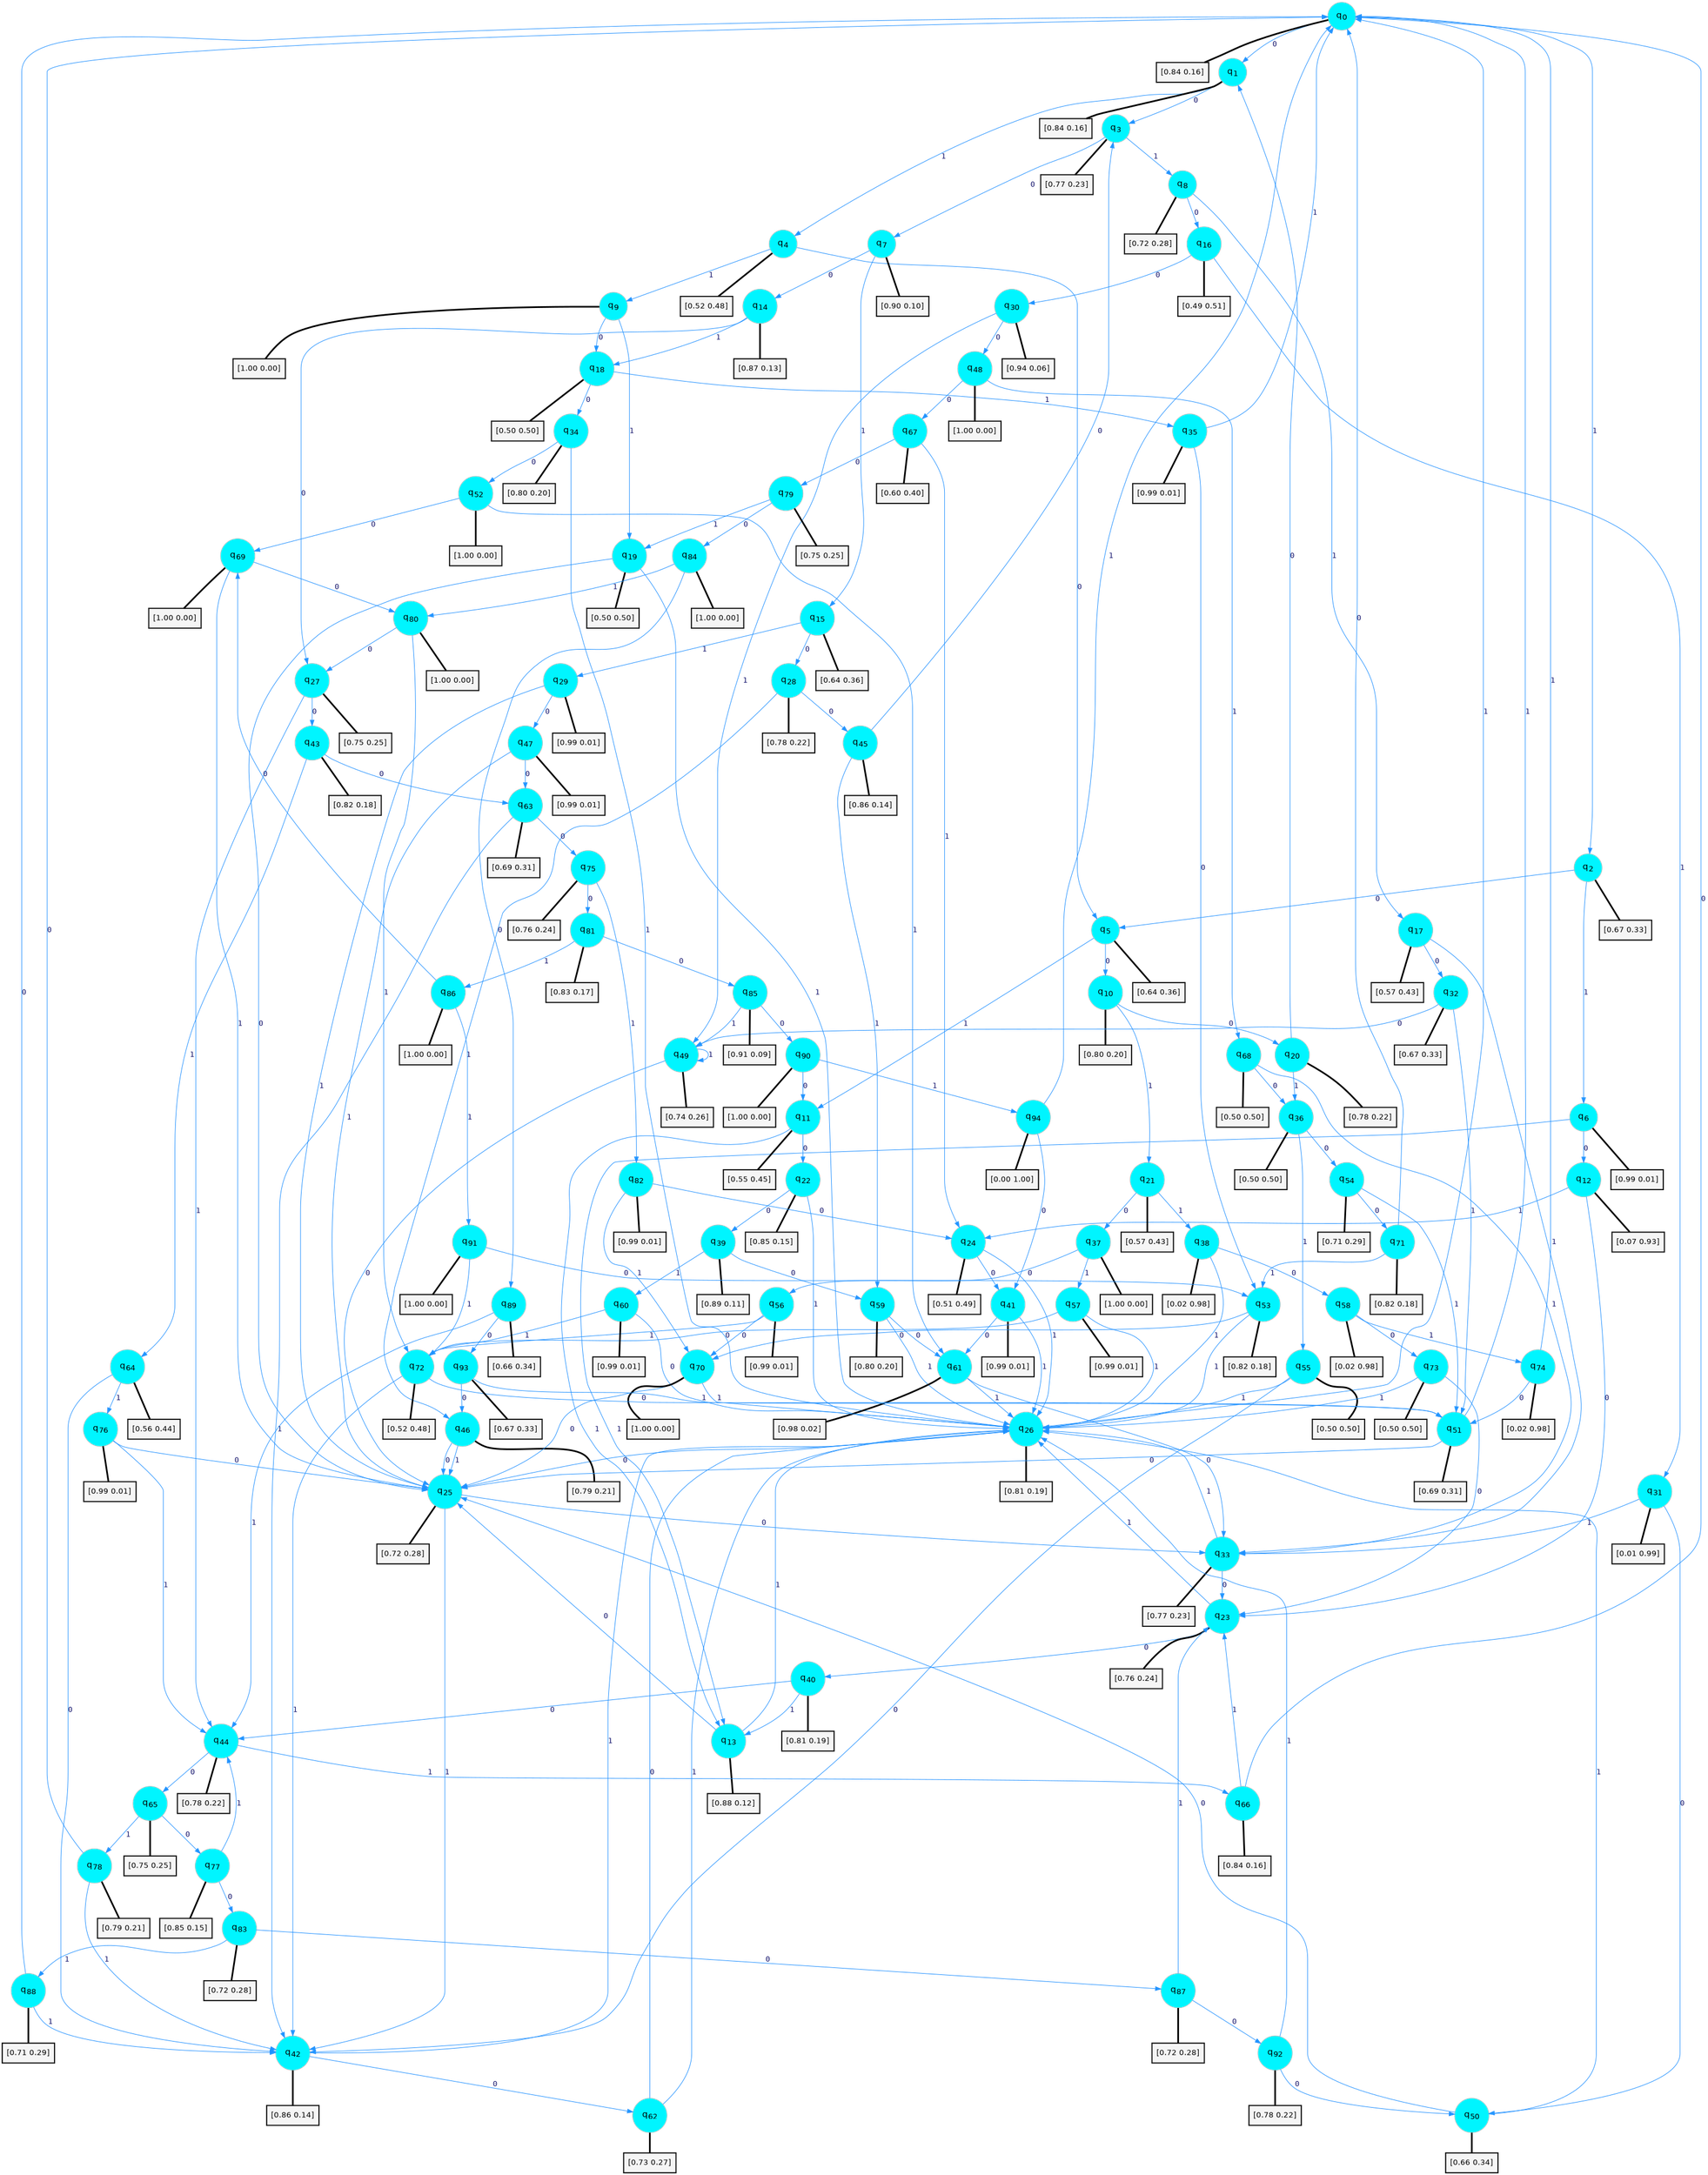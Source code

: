 digraph G {
graph [
bgcolor=transparent, dpi=300, rankdir=TD, size="40,25"];
node [
color=gray, fillcolor=turquoise1, fontcolor=black, fontname=Helvetica, fontsize=16, fontweight=bold, shape=circle, style=filled];
edge [
arrowsize=1, color=dodgerblue1, fontcolor=midnightblue, fontname=courier, fontweight=bold, penwidth=1, style=solid, weight=20];
0[label=<q<SUB>0</SUB>>];
1[label=<q<SUB>1</SUB>>];
2[label=<q<SUB>2</SUB>>];
3[label=<q<SUB>3</SUB>>];
4[label=<q<SUB>4</SUB>>];
5[label=<q<SUB>5</SUB>>];
6[label=<q<SUB>6</SUB>>];
7[label=<q<SUB>7</SUB>>];
8[label=<q<SUB>8</SUB>>];
9[label=<q<SUB>9</SUB>>];
10[label=<q<SUB>10</SUB>>];
11[label=<q<SUB>11</SUB>>];
12[label=<q<SUB>12</SUB>>];
13[label=<q<SUB>13</SUB>>];
14[label=<q<SUB>14</SUB>>];
15[label=<q<SUB>15</SUB>>];
16[label=<q<SUB>16</SUB>>];
17[label=<q<SUB>17</SUB>>];
18[label=<q<SUB>18</SUB>>];
19[label=<q<SUB>19</SUB>>];
20[label=<q<SUB>20</SUB>>];
21[label=<q<SUB>21</SUB>>];
22[label=<q<SUB>22</SUB>>];
23[label=<q<SUB>23</SUB>>];
24[label=<q<SUB>24</SUB>>];
25[label=<q<SUB>25</SUB>>];
26[label=<q<SUB>26</SUB>>];
27[label=<q<SUB>27</SUB>>];
28[label=<q<SUB>28</SUB>>];
29[label=<q<SUB>29</SUB>>];
30[label=<q<SUB>30</SUB>>];
31[label=<q<SUB>31</SUB>>];
32[label=<q<SUB>32</SUB>>];
33[label=<q<SUB>33</SUB>>];
34[label=<q<SUB>34</SUB>>];
35[label=<q<SUB>35</SUB>>];
36[label=<q<SUB>36</SUB>>];
37[label=<q<SUB>37</SUB>>];
38[label=<q<SUB>38</SUB>>];
39[label=<q<SUB>39</SUB>>];
40[label=<q<SUB>40</SUB>>];
41[label=<q<SUB>41</SUB>>];
42[label=<q<SUB>42</SUB>>];
43[label=<q<SUB>43</SUB>>];
44[label=<q<SUB>44</SUB>>];
45[label=<q<SUB>45</SUB>>];
46[label=<q<SUB>46</SUB>>];
47[label=<q<SUB>47</SUB>>];
48[label=<q<SUB>48</SUB>>];
49[label=<q<SUB>49</SUB>>];
50[label=<q<SUB>50</SUB>>];
51[label=<q<SUB>51</SUB>>];
52[label=<q<SUB>52</SUB>>];
53[label=<q<SUB>53</SUB>>];
54[label=<q<SUB>54</SUB>>];
55[label=<q<SUB>55</SUB>>];
56[label=<q<SUB>56</SUB>>];
57[label=<q<SUB>57</SUB>>];
58[label=<q<SUB>58</SUB>>];
59[label=<q<SUB>59</SUB>>];
60[label=<q<SUB>60</SUB>>];
61[label=<q<SUB>61</SUB>>];
62[label=<q<SUB>62</SUB>>];
63[label=<q<SUB>63</SUB>>];
64[label=<q<SUB>64</SUB>>];
65[label=<q<SUB>65</SUB>>];
66[label=<q<SUB>66</SUB>>];
67[label=<q<SUB>67</SUB>>];
68[label=<q<SUB>68</SUB>>];
69[label=<q<SUB>69</SUB>>];
70[label=<q<SUB>70</SUB>>];
71[label=<q<SUB>71</SUB>>];
72[label=<q<SUB>72</SUB>>];
73[label=<q<SUB>73</SUB>>];
74[label=<q<SUB>74</SUB>>];
75[label=<q<SUB>75</SUB>>];
76[label=<q<SUB>76</SUB>>];
77[label=<q<SUB>77</SUB>>];
78[label=<q<SUB>78</SUB>>];
79[label=<q<SUB>79</SUB>>];
80[label=<q<SUB>80</SUB>>];
81[label=<q<SUB>81</SUB>>];
82[label=<q<SUB>82</SUB>>];
83[label=<q<SUB>83</SUB>>];
84[label=<q<SUB>84</SUB>>];
85[label=<q<SUB>85</SUB>>];
86[label=<q<SUB>86</SUB>>];
87[label=<q<SUB>87</SUB>>];
88[label=<q<SUB>88</SUB>>];
89[label=<q<SUB>89</SUB>>];
90[label=<q<SUB>90</SUB>>];
91[label=<q<SUB>91</SUB>>];
92[label=<q<SUB>92</SUB>>];
93[label=<q<SUB>93</SUB>>];
94[label=<q<SUB>94</SUB>>];
95[label="[0.84 0.16]", shape=box,fontcolor=black, fontname=Helvetica, fontsize=14, penwidth=2, fillcolor=whitesmoke,color=black];
96[label="[0.84 0.16]", shape=box,fontcolor=black, fontname=Helvetica, fontsize=14, penwidth=2, fillcolor=whitesmoke,color=black];
97[label="[0.67 0.33]", shape=box,fontcolor=black, fontname=Helvetica, fontsize=14, penwidth=2, fillcolor=whitesmoke,color=black];
98[label="[0.77 0.23]", shape=box,fontcolor=black, fontname=Helvetica, fontsize=14, penwidth=2, fillcolor=whitesmoke,color=black];
99[label="[0.52 0.48]", shape=box,fontcolor=black, fontname=Helvetica, fontsize=14, penwidth=2, fillcolor=whitesmoke,color=black];
100[label="[0.64 0.36]", shape=box,fontcolor=black, fontname=Helvetica, fontsize=14, penwidth=2, fillcolor=whitesmoke,color=black];
101[label="[0.99 0.01]", shape=box,fontcolor=black, fontname=Helvetica, fontsize=14, penwidth=2, fillcolor=whitesmoke,color=black];
102[label="[0.90 0.10]", shape=box,fontcolor=black, fontname=Helvetica, fontsize=14, penwidth=2, fillcolor=whitesmoke,color=black];
103[label="[0.72 0.28]", shape=box,fontcolor=black, fontname=Helvetica, fontsize=14, penwidth=2, fillcolor=whitesmoke,color=black];
104[label="[1.00 0.00]", shape=box,fontcolor=black, fontname=Helvetica, fontsize=14, penwidth=2, fillcolor=whitesmoke,color=black];
105[label="[0.80 0.20]", shape=box,fontcolor=black, fontname=Helvetica, fontsize=14, penwidth=2, fillcolor=whitesmoke,color=black];
106[label="[0.55 0.45]", shape=box,fontcolor=black, fontname=Helvetica, fontsize=14, penwidth=2, fillcolor=whitesmoke,color=black];
107[label="[0.07 0.93]", shape=box,fontcolor=black, fontname=Helvetica, fontsize=14, penwidth=2, fillcolor=whitesmoke,color=black];
108[label="[0.88 0.12]", shape=box,fontcolor=black, fontname=Helvetica, fontsize=14, penwidth=2, fillcolor=whitesmoke,color=black];
109[label="[0.87 0.13]", shape=box,fontcolor=black, fontname=Helvetica, fontsize=14, penwidth=2, fillcolor=whitesmoke,color=black];
110[label="[0.64 0.36]", shape=box,fontcolor=black, fontname=Helvetica, fontsize=14, penwidth=2, fillcolor=whitesmoke,color=black];
111[label="[0.49 0.51]", shape=box,fontcolor=black, fontname=Helvetica, fontsize=14, penwidth=2, fillcolor=whitesmoke,color=black];
112[label="[0.57 0.43]", shape=box,fontcolor=black, fontname=Helvetica, fontsize=14, penwidth=2, fillcolor=whitesmoke,color=black];
113[label="[0.50 0.50]", shape=box,fontcolor=black, fontname=Helvetica, fontsize=14, penwidth=2, fillcolor=whitesmoke,color=black];
114[label="[0.50 0.50]", shape=box,fontcolor=black, fontname=Helvetica, fontsize=14, penwidth=2, fillcolor=whitesmoke,color=black];
115[label="[0.78 0.22]", shape=box,fontcolor=black, fontname=Helvetica, fontsize=14, penwidth=2, fillcolor=whitesmoke,color=black];
116[label="[0.57 0.43]", shape=box,fontcolor=black, fontname=Helvetica, fontsize=14, penwidth=2, fillcolor=whitesmoke,color=black];
117[label="[0.85 0.15]", shape=box,fontcolor=black, fontname=Helvetica, fontsize=14, penwidth=2, fillcolor=whitesmoke,color=black];
118[label="[0.76 0.24]", shape=box,fontcolor=black, fontname=Helvetica, fontsize=14, penwidth=2, fillcolor=whitesmoke,color=black];
119[label="[0.51 0.49]", shape=box,fontcolor=black, fontname=Helvetica, fontsize=14, penwidth=2, fillcolor=whitesmoke,color=black];
120[label="[0.72 0.28]", shape=box,fontcolor=black, fontname=Helvetica, fontsize=14, penwidth=2, fillcolor=whitesmoke,color=black];
121[label="[0.81 0.19]", shape=box,fontcolor=black, fontname=Helvetica, fontsize=14, penwidth=2, fillcolor=whitesmoke,color=black];
122[label="[0.75 0.25]", shape=box,fontcolor=black, fontname=Helvetica, fontsize=14, penwidth=2, fillcolor=whitesmoke,color=black];
123[label="[0.78 0.22]", shape=box,fontcolor=black, fontname=Helvetica, fontsize=14, penwidth=2, fillcolor=whitesmoke,color=black];
124[label="[0.99 0.01]", shape=box,fontcolor=black, fontname=Helvetica, fontsize=14, penwidth=2, fillcolor=whitesmoke,color=black];
125[label="[0.94 0.06]", shape=box,fontcolor=black, fontname=Helvetica, fontsize=14, penwidth=2, fillcolor=whitesmoke,color=black];
126[label="[0.01 0.99]", shape=box,fontcolor=black, fontname=Helvetica, fontsize=14, penwidth=2, fillcolor=whitesmoke,color=black];
127[label="[0.67 0.33]", shape=box,fontcolor=black, fontname=Helvetica, fontsize=14, penwidth=2, fillcolor=whitesmoke,color=black];
128[label="[0.77 0.23]", shape=box,fontcolor=black, fontname=Helvetica, fontsize=14, penwidth=2, fillcolor=whitesmoke,color=black];
129[label="[0.80 0.20]", shape=box,fontcolor=black, fontname=Helvetica, fontsize=14, penwidth=2, fillcolor=whitesmoke,color=black];
130[label="[0.99 0.01]", shape=box,fontcolor=black, fontname=Helvetica, fontsize=14, penwidth=2, fillcolor=whitesmoke,color=black];
131[label="[0.50 0.50]", shape=box,fontcolor=black, fontname=Helvetica, fontsize=14, penwidth=2, fillcolor=whitesmoke,color=black];
132[label="[1.00 0.00]", shape=box,fontcolor=black, fontname=Helvetica, fontsize=14, penwidth=2, fillcolor=whitesmoke,color=black];
133[label="[0.02 0.98]", shape=box,fontcolor=black, fontname=Helvetica, fontsize=14, penwidth=2, fillcolor=whitesmoke,color=black];
134[label="[0.89 0.11]", shape=box,fontcolor=black, fontname=Helvetica, fontsize=14, penwidth=2, fillcolor=whitesmoke,color=black];
135[label="[0.81 0.19]", shape=box,fontcolor=black, fontname=Helvetica, fontsize=14, penwidth=2, fillcolor=whitesmoke,color=black];
136[label="[0.99 0.01]", shape=box,fontcolor=black, fontname=Helvetica, fontsize=14, penwidth=2, fillcolor=whitesmoke,color=black];
137[label="[0.86 0.14]", shape=box,fontcolor=black, fontname=Helvetica, fontsize=14, penwidth=2, fillcolor=whitesmoke,color=black];
138[label="[0.82 0.18]", shape=box,fontcolor=black, fontname=Helvetica, fontsize=14, penwidth=2, fillcolor=whitesmoke,color=black];
139[label="[0.78 0.22]", shape=box,fontcolor=black, fontname=Helvetica, fontsize=14, penwidth=2, fillcolor=whitesmoke,color=black];
140[label="[0.86 0.14]", shape=box,fontcolor=black, fontname=Helvetica, fontsize=14, penwidth=2, fillcolor=whitesmoke,color=black];
141[label="[0.79 0.21]", shape=box,fontcolor=black, fontname=Helvetica, fontsize=14, penwidth=2, fillcolor=whitesmoke,color=black];
142[label="[0.99 0.01]", shape=box,fontcolor=black, fontname=Helvetica, fontsize=14, penwidth=2, fillcolor=whitesmoke,color=black];
143[label="[1.00 0.00]", shape=box,fontcolor=black, fontname=Helvetica, fontsize=14, penwidth=2, fillcolor=whitesmoke,color=black];
144[label="[0.74 0.26]", shape=box,fontcolor=black, fontname=Helvetica, fontsize=14, penwidth=2, fillcolor=whitesmoke,color=black];
145[label="[0.66 0.34]", shape=box,fontcolor=black, fontname=Helvetica, fontsize=14, penwidth=2, fillcolor=whitesmoke,color=black];
146[label="[0.69 0.31]", shape=box,fontcolor=black, fontname=Helvetica, fontsize=14, penwidth=2, fillcolor=whitesmoke,color=black];
147[label="[1.00 0.00]", shape=box,fontcolor=black, fontname=Helvetica, fontsize=14, penwidth=2, fillcolor=whitesmoke,color=black];
148[label="[0.82 0.18]", shape=box,fontcolor=black, fontname=Helvetica, fontsize=14, penwidth=2, fillcolor=whitesmoke,color=black];
149[label="[0.71 0.29]", shape=box,fontcolor=black, fontname=Helvetica, fontsize=14, penwidth=2, fillcolor=whitesmoke,color=black];
150[label="[0.50 0.50]", shape=box,fontcolor=black, fontname=Helvetica, fontsize=14, penwidth=2, fillcolor=whitesmoke,color=black];
151[label="[0.99 0.01]", shape=box,fontcolor=black, fontname=Helvetica, fontsize=14, penwidth=2, fillcolor=whitesmoke,color=black];
152[label="[0.99 0.01]", shape=box,fontcolor=black, fontname=Helvetica, fontsize=14, penwidth=2, fillcolor=whitesmoke,color=black];
153[label="[0.02 0.98]", shape=box,fontcolor=black, fontname=Helvetica, fontsize=14, penwidth=2, fillcolor=whitesmoke,color=black];
154[label="[0.80 0.20]", shape=box,fontcolor=black, fontname=Helvetica, fontsize=14, penwidth=2, fillcolor=whitesmoke,color=black];
155[label="[0.99 0.01]", shape=box,fontcolor=black, fontname=Helvetica, fontsize=14, penwidth=2, fillcolor=whitesmoke,color=black];
156[label="[0.98 0.02]", shape=box,fontcolor=black, fontname=Helvetica, fontsize=14, penwidth=2, fillcolor=whitesmoke,color=black];
157[label="[0.73 0.27]", shape=box,fontcolor=black, fontname=Helvetica, fontsize=14, penwidth=2, fillcolor=whitesmoke,color=black];
158[label="[0.69 0.31]", shape=box,fontcolor=black, fontname=Helvetica, fontsize=14, penwidth=2, fillcolor=whitesmoke,color=black];
159[label="[0.56 0.44]", shape=box,fontcolor=black, fontname=Helvetica, fontsize=14, penwidth=2, fillcolor=whitesmoke,color=black];
160[label="[0.75 0.25]", shape=box,fontcolor=black, fontname=Helvetica, fontsize=14, penwidth=2, fillcolor=whitesmoke,color=black];
161[label="[0.84 0.16]", shape=box,fontcolor=black, fontname=Helvetica, fontsize=14, penwidth=2, fillcolor=whitesmoke,color=black];
162[label="[0.60 0.40]", shape=box,fontcolor=black, fontname=Helvetica, fontsize=14, penwidth=2, fillcolor=whitesmoke,color=black];
163[label="[0.50 0.50]", shape=box,fontcolor=black, fontname=Helvetica, fontsize=14, penwidth=2, fillcolor=whitesmoke,color=black];
164[label="[1.00 0.00]", shape=box,fontcolor=black, fontname=Helvetica, fontsize=14, penwidth=2, fillcolor=whitesmoke,color=black];
165[label="[1.00 0.00]", shape=box,fontcolor=black, fontname=Helvetica, fontsize=14, penwidth=2, fillcolor=whitesmoke,color=black];
166[label="[0.82 0.18]", shape=box,fontcolor=black, fontname=Helvetica, fontsize=14, penwidth=2, fillcolor=whitesmoke,color=black];
167[label="[0.52 0.48]", shape=box,fontcolor=black, fontname=Helvetica, fontsize=14, penwidth=2, fillcolor=whitesmoke,color=black];
168[label="[0.50 0.50]", shape=box,fontcolor=black, fontname=Helvetica, fontsize=14, penwidth=2, fillcolor=whitesmoke,color=black];
169[label="[0.02 0.98]", shape=box,fontcolor=black, fontname=Helvetica, fontsize=14, penwidth=2, fillcolor=whitesmoke,color=black];
170[label="[0.76 0.24]", shape=box,fontcolor=black, fontname=Helvetica, fontsize=14, penwidth=2, fillcolor=whitesmoke,color=black];
171[label="[0.99 0.01]", shape=box,fontcolor=black, fontname=Helvetica, fontsize=14, penwidth=2, fillcolor=whitesmoke,color=black];
172[label="[0.85 0.15]", shape=box,fontcolor=black, fontname=Helvetica, fontsize=14, penwidth=2, fillcolor=whitesmoke,color=black];
173[label="[0.79 0.21]", shape=box,fontcolor=black, fontname=Helvetica, fontsize=14, penwidth=2, fillcolor=whitesmoke,color=black];
174[label="[0.75 0.25]", shape=box,fontcolor=black, fontname=Helvetica, fontsize=14, penwidth=2, fillcolor=whitesmoke,color=black];
175[label="[1.00 0.00]", shape=box,fontcolor=black, fontname=Helvetica, fontsize=14, penwidth=2, fillcolor=whitesmoke,color=black];
176[label="[0.83 0.17]", shape=box,fontcolor=black, fontname=Helvetica, fontsize=14, penwidth=2, fillcolor=whitesmoke,color=black];
177[label="[0.99 0.01]", shape=box,fontcolor=black, fontname=Helvetica, fontsize=14, penwidth=2, fillcolor=whitesmoke,color=black];
178[label="[0.72 0.28]", shape=box,fontcolor=black, fontname=Helvetica, fontsize=14, penwidth=2, fillcolor=whitesmoke,color=black];
179[label="[1.00 0.00]", shape=box,fontcolor=black, fontname=Helvetica, fontsize=14, penwidth=2, fillcolor=whitesmoke,color=black];
180[label="[0.91 0.09]", shape=box,fontcolor=black, fontname=Helvetica, fontsize=14, penwidth=2, fillcolor=whitesmoke,color=black];
181[label="[1.00 0.00]", shape=box,fontcolor=black, fontname=Helvetica, fontsize=14, penwidth=2, fillcolor=whitesmoke,color=black];
182[label="[0.72 0.28]", shape=box,fontcolor=black, fontname=Helvetica, fontsize=14, penwidth=2, fillcolor=whitesmoke,color=black];
183[label="[0.71 0.29]", shape=box,fontcolor=black, fontname=Helvetica, fontsize=14, penwidth=2, fillcolor=whitesmoke,color=black];
184[label="[0.66 0.34]", shape=box,fontcolor=black, fontname=Helvetica, fontsize=14, penwidth=2, fillcolor=whitesmoke,color=black];
185[label="[1.00 0.00]", shape=box,fontcolor=black, fontname=Helvetica, fontsize=14, penwidth=2, fillcolor=whitesmoke,color=black];
186[label="[1.00 0.00]", shape=box,fontcolor=black, fontname=Helvetica, fontsize=14, penwidth=2, fillcolor=whitesmoke,color=black];
187[label="[0.78 0.22]", shape=box,fontcolor=black, fontname=Helvetica, fontsize=14, penwidth=2, fillcolor=whitesmoke,color=black];
188[label="[0.67 0.33]", shape=box,fontcolor=black, fontname=Helvetica, fontsize=14, penwidth=2, fillcolor=whitesmoke,color=black];
189[label="[0.00 1.00]", shape=box,fontcolor=black, fontname=Helvetica, fontsize=14, penwidth=2, fillcolor=whitesmoke,color=black];
0->1 [label=0];
0->2 [label=1];
0->95 [arrowhead=none, penwidth=3,color=black];
1->3 [label=0];
1->4 [label=1];
1->96 [arrowhead=none, penwidth=3,color=black];
2->5 [label=0];
2->6 [label=1];
2->97 [arrowhead=none, penwidth=3,color=black];
3->7 [label=0];
3->8 [label=1];
3->98 [arrowhead=none, penwidth=3,color=black];
4->5 [label=0];
4->9 [label=1];
4->99 [arrowhead=none, penwidth=3,color=black];
5->10 [label=0];
5->11 [label=1];
5->100 [arrowhead=none, penwidth=3,color=black];
6->12 [label=0];
6->13 [label=1];
6->101 [arrowhead=none, penwidth=3,color=black];
7->14 [label=0];
7->15 [label=1];
7->102 [arrowhead=none, penwidth=3,color=black];
8->16 [label=0];
8->17 [label=1];
8->103 [arrowhead=none, penwidth=3,color=black];
9->18 [label=0];
9->19 [label=1];
9->104 [arrowhead=none, penwidth=3,color=black];
10->20 [label=0];
10->21 [label=1];
10->105 [arrowhead=none, penwidth=3,color=black];
11->22 [label=0];
11->13 [label=1];
11->106 [arrowhead=none, penwidth=3,color=black];
12->23 [label=0];
12->24 [label=1];
12->107 [arrowhead=none, penwidth=3,color=black];
13->25 [label=0];
13->26 [label=1];
13->108 [arrowhead=none, penwidth=3,color=black];
14->27 [label=0];
14->18 [label=1];
14->109 [arrowhead=none, penwidth=3,color=black];
15->28 [label=0];
15->29 [label=1];
15->110 [arrowhead=none, penwidth=3,color=black];
16->30 [label=0];
16->31 [label=1];
16->111 [arrowhead=none, penwidth=3,color=black];
17->32 [label=0];
17->33 [label=1];
17->112 [arrowhead=none, penwidth=3,color=black];
18->34 [label=0];
18->35 [label=1];
18->113 [arrowhead=none, penwidth=3,color=black];
19->25 [label=0];
19->26 [label=1];
19->114 [arrowhead=none, penwidth=3,color=black];
20->1 [label=0];
20->36 [label=1];
20->115 [arrowhead=none, penwidth=3,color=black];
21->37 [label=0];
21->38 [label=1];
21->116 [arrowhead=none, penwidth=3,color=black];
22->39 [label=0];
22->26 [label=1];
22->117 [arrowhead=none, penwidth=3,color=black];
23->40 [label=0];
23->26 [label=1];
23->118 [arrowhead=none, penwidth=3,color=black];
24->41 [label=0];
24->26 [label=1];
24->119 [arrowhead=none, penwidth=3,color=black];
25->33 [label=0];
25->42 [label=1];
25->120 [arrowhead=none, penwidth=3,color=black];
26->25 [label=0];
26->0 [label=1];
26->121 [arrowhead=none, penwidth=3,color=black];
27->43 [label=0];
27->44 [label=1];
27->122 [arrowhead=none, penwidth=3,color=black];
28->45 [label=0];
28->46 [label=1];
28->123 [arrowhead=none, penwidth=3,color=black];
29->47 [label=0];
29->25 [label=1];
29->124 [arrowhead=none, penwidth=3,color=black];
30->48 [label=0];
30->49 [label=1];
30->125 [arrowhead=none, penwidth=3,color=black];
31->50 [label=0];
31->33 [label=1];
31->126 [arrowhead=none, penwidth=3,color=black];
32->49 [label=0];
32->51 [label=1];
32->127 [arrowhead=none, penwidth=3,color=black];
33->23 [label=0];
33->26 [label=1];
33->128 [arrowhead=none, penwidth=3,color=black];
34->52 [label=0];
34->26 [label=1];
34->129 [arrowhead=none, penwidth=3,color=black];
35->53 [label=0];
35->0 [label=1];
35->130 [arrowhead=none, penwidth=3,color=black];
36->54 [label=0];
36->55 [label=1];
36->131 [arrowhead=none, penwidth=3,color=black];
37->56 [label=0];
37->57 [label=1];
37->132 [arrowhead=none, penwidth=3,color=black];
38->58 [label=0];
38->26 [label=1];
38->133 [arrowhead=none, penwidth=3,color=black];
39->59 [label=0];
39->60 [label=1];
39->134 [arrowhead=none, penwidth=3,color=black];
40->44 [label=0];
40->13 [label=1];
40->135 [arrowhead=none, penwidth=3,color=black];
41->61 [label=0];
41->26 [label=1];
41->136 [arrowhead=none, penwidth=3,color=black];
42->62 [label=0];
42->26 [label=1];
42->137 [arrowhead=none, penwidth=3,color=black];
43->63 [label=0];
43->64 [label=1];
43->138 [arrowhead=none, penwidth=3,color=black];
44->65 [label=0];
44->66 [label=1];
44->139 [arrowhead=none, penwidth=3,color=black];
45->3 [label=0];
45->59 [label=1];
45->140 [arrowhead=none, penwidth=3,color=black];
46->25 [label=0];
46->25 [label=1];
46->141 [arrowhead=none, penwidth=3,color=black];
47->63 [label=0];
47->25 [label=1];
47->142 [arrowhead=none, penwidth=3,color=black];
48->67 [label=0];
48->68 [label=1];
48->143 [arrowhead=none, penwidth=3,color=black];
49->25 [label=0];
49->49 [label=1];
49->144 [arrowhead=none, penwidth=3,color=black];
50->25 [label=0];
50->26 [label=1];
50->145 [arrowhead=none, penwidth=3,color=black];
51->25 [label=0];
51->0 [label=1];
51->146 [arrowhead=none, penwidth=3,color=black];
52->69 [label=0];
52->61 [label=1];
52->147 [arrowhead=none, penwidth=3,color=black];
53->70 [label=0];
53->26 [label=1];
53->148 [arrowhead=none, penwidth=3,color=black];
54->71 [label=0];
54->51 [label=1];
54->149 [arrowhead=none, penwidth=3,color=black];
55->42 [label=0];
55->26 [label=1];
55->150 [arrowhead=none, penwidth=3,color=black];
56->70 [label=0];
56->72 [label=1];
56->151 [arrowhead=none, penwidth=3,color=black];
57->72 [label=0];
57->26 [label=1];
57->152 [arrowhead=none, penwidth=3,color=black];
58->73 [label=0];
58->74 [label=1];
58->153 [arrowhead=none, penwidth=3,color=black];
59->61 [label=0];
59->26 [label=1];
59->154 [arrowhead=none, penwidth=3,color=black];
60->26 [label=0];
60->72 [label=1];
60->155 [arrowhead=none, penwidth=3,color=black];
61->33 [label=0];
61->26 [label=1];
61->156 [arrowhead=none, penwidth=3,color=black];
62->26 [label=0];
62->26 [label=1];
62->157 [arrowhead=none, penwidth=3,color=black];
63->75 [label=0];
63->42 [label=1];
63->158 [arrowhead=none, penwidth=3,color=black];
64->42 [label=0];
64->76 [label=1];
64->159 [arrowhead=none, penwidth=3,color=black];
65->77 [label=0];
65->78 [label=1];
65->160 [arrowhead=none, penwidth=3,color=black];
66->0 [label=0];
66->23 [label=1];
66->161 [arrowhead=none, penwidth=3,color=black];
67->79 [label=0];
67->24 [label=1];
67->162 [arrowhead=none, penwidth=3,color=black];
68->36 [label=0];
68->33 [label=1];
68->163 [arrowhead=none, penwidth=3,color=black];
69->80 [label=0];
69->25 [label=1];
69->164 [arrowhead=none, penwidth=3,color=black];
70->25 [label=0];
70->26 [label=1];
70->165 [arrowhead=none, penwidth=3,color=black];
71->0 [label=0];
71->53 [label=1];
71->166 [arrowhead=none, penwidth=3,color=black];
72->51 [label=0];
72->42 [label=1];
72->167 [arrowhead=none, penwidth=3,color=black];
73->23 [label=0];
73->26 [label=1];
73->168 [arrowhead=none, penwidth=3,color=black];
74->51 [label=0];
74->0 [label=1];
74->169 [arrowhead=none, penwidth=3,color=black];
75->81 [label=0];
75->82 [label=1];
75->170 [arrowhead=none, penwidth=3,color=black];
76->25 [label=0];
76->44 [label=1];
76->171 [arrowhead=none, penwidth=3,color=black];
77->83 [label=0];
77->44 [label=1];
77->172 [arrowhead=none, penwidth=3,color=black];
78->0 [label=0];
78->42 [label=1];
78->173 [arrowhead=none, penwidth=3,color=black];
79->84 [label=0];
79->19 [label=1];
79->174 [arrowhead=none, penwidth=3,color=black];
80->27 [label=0];
80->72 [label=1];
80->175 [arrowhead=none, penwidth=3,color=black];
81->85 [label=0];
81->86 [label=1];
81->176 [arrowhead=none, penwidth=3,color=black];
82->24 [label=0];
82->70 [label=1];
82->177 [arrowhead=none, penwidth=3,color=black];
83->87 [label=0];
83->88 [label=1];
83->178 [arrowhead=none, penwidth=3,color=black];
84->89 [label=0];
84->80 [label=1];
84->179 [arrowhead=none, penwidth=3,color=black];
85->90 [label=0];
85->49 [label=1];
85->180 [arrowhead=none, penwidth=3,color=black];
86->69 [label=0];
86->91 [label=1];
86->181 [arrowhead=none, penwidth=3,color=black];
87->92 [label=0];
87->23 [label=1];
87->182 [arrowhead=none, penwidth=3,color=black];
88->0 [label=0];
88->42 [label=1];
88->183 [arrowhead=none, penwidth=3,color=black];
89->93 [label=0];
89->44 [label=1];
89->184 [arrowhead=none, penwidth=3,color=black];
90->11 [label=0];
90->94 [label=1];
90->185 [arrowhead=none, penwidth=3,color=black];
91->53 [label=0];
91->72 [label=1];
91->186 [arrowhead=none, penwidth=3,color=black];
92->50 [label=0];
92->26 [label=1];
92->187 [arrowhead=none, penwidth=3,color=black];
93->46 [label=0];
93->51 [label=1];
93->188 [arrowhead=none, penwidth=3,color=black];
94->41 [label=0];
94->0 [label=1];
94->189 [arrowhead=none, penwidth=3,color=black];
}
